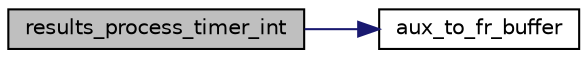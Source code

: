 digraph "results_process_timer_int"
{
 // INTERACTIVE_SVG=YES
 // LATEX_PDF_SIZE
  edge [fontname="Helvetica",fontsize="10",labelfontname="Helvetica",labelfontsize="10"];
  node [fontname="Helvetica",fontsize="10",shape=record];
  rankdir="LR";
  Node1 [label="results_process_timer_int",height=0.2,width=0.4,color="black", fillcolor="grey75", style="filled", fontcolor="black",tooltip=" "];
  Node1 -> Node2 [color="midnightblue",fontsize="10",style="solid",fontname="Helvetica"];
  Node2 [label="aux_to_fr_buffer",height=0.2,width=0.4,color="black", fillcolor="white", style="filled",URL="$graphic_8h.html#a192941c86bbc5df7c8fc3ea68c5a4627",tooltip=" "];
}
